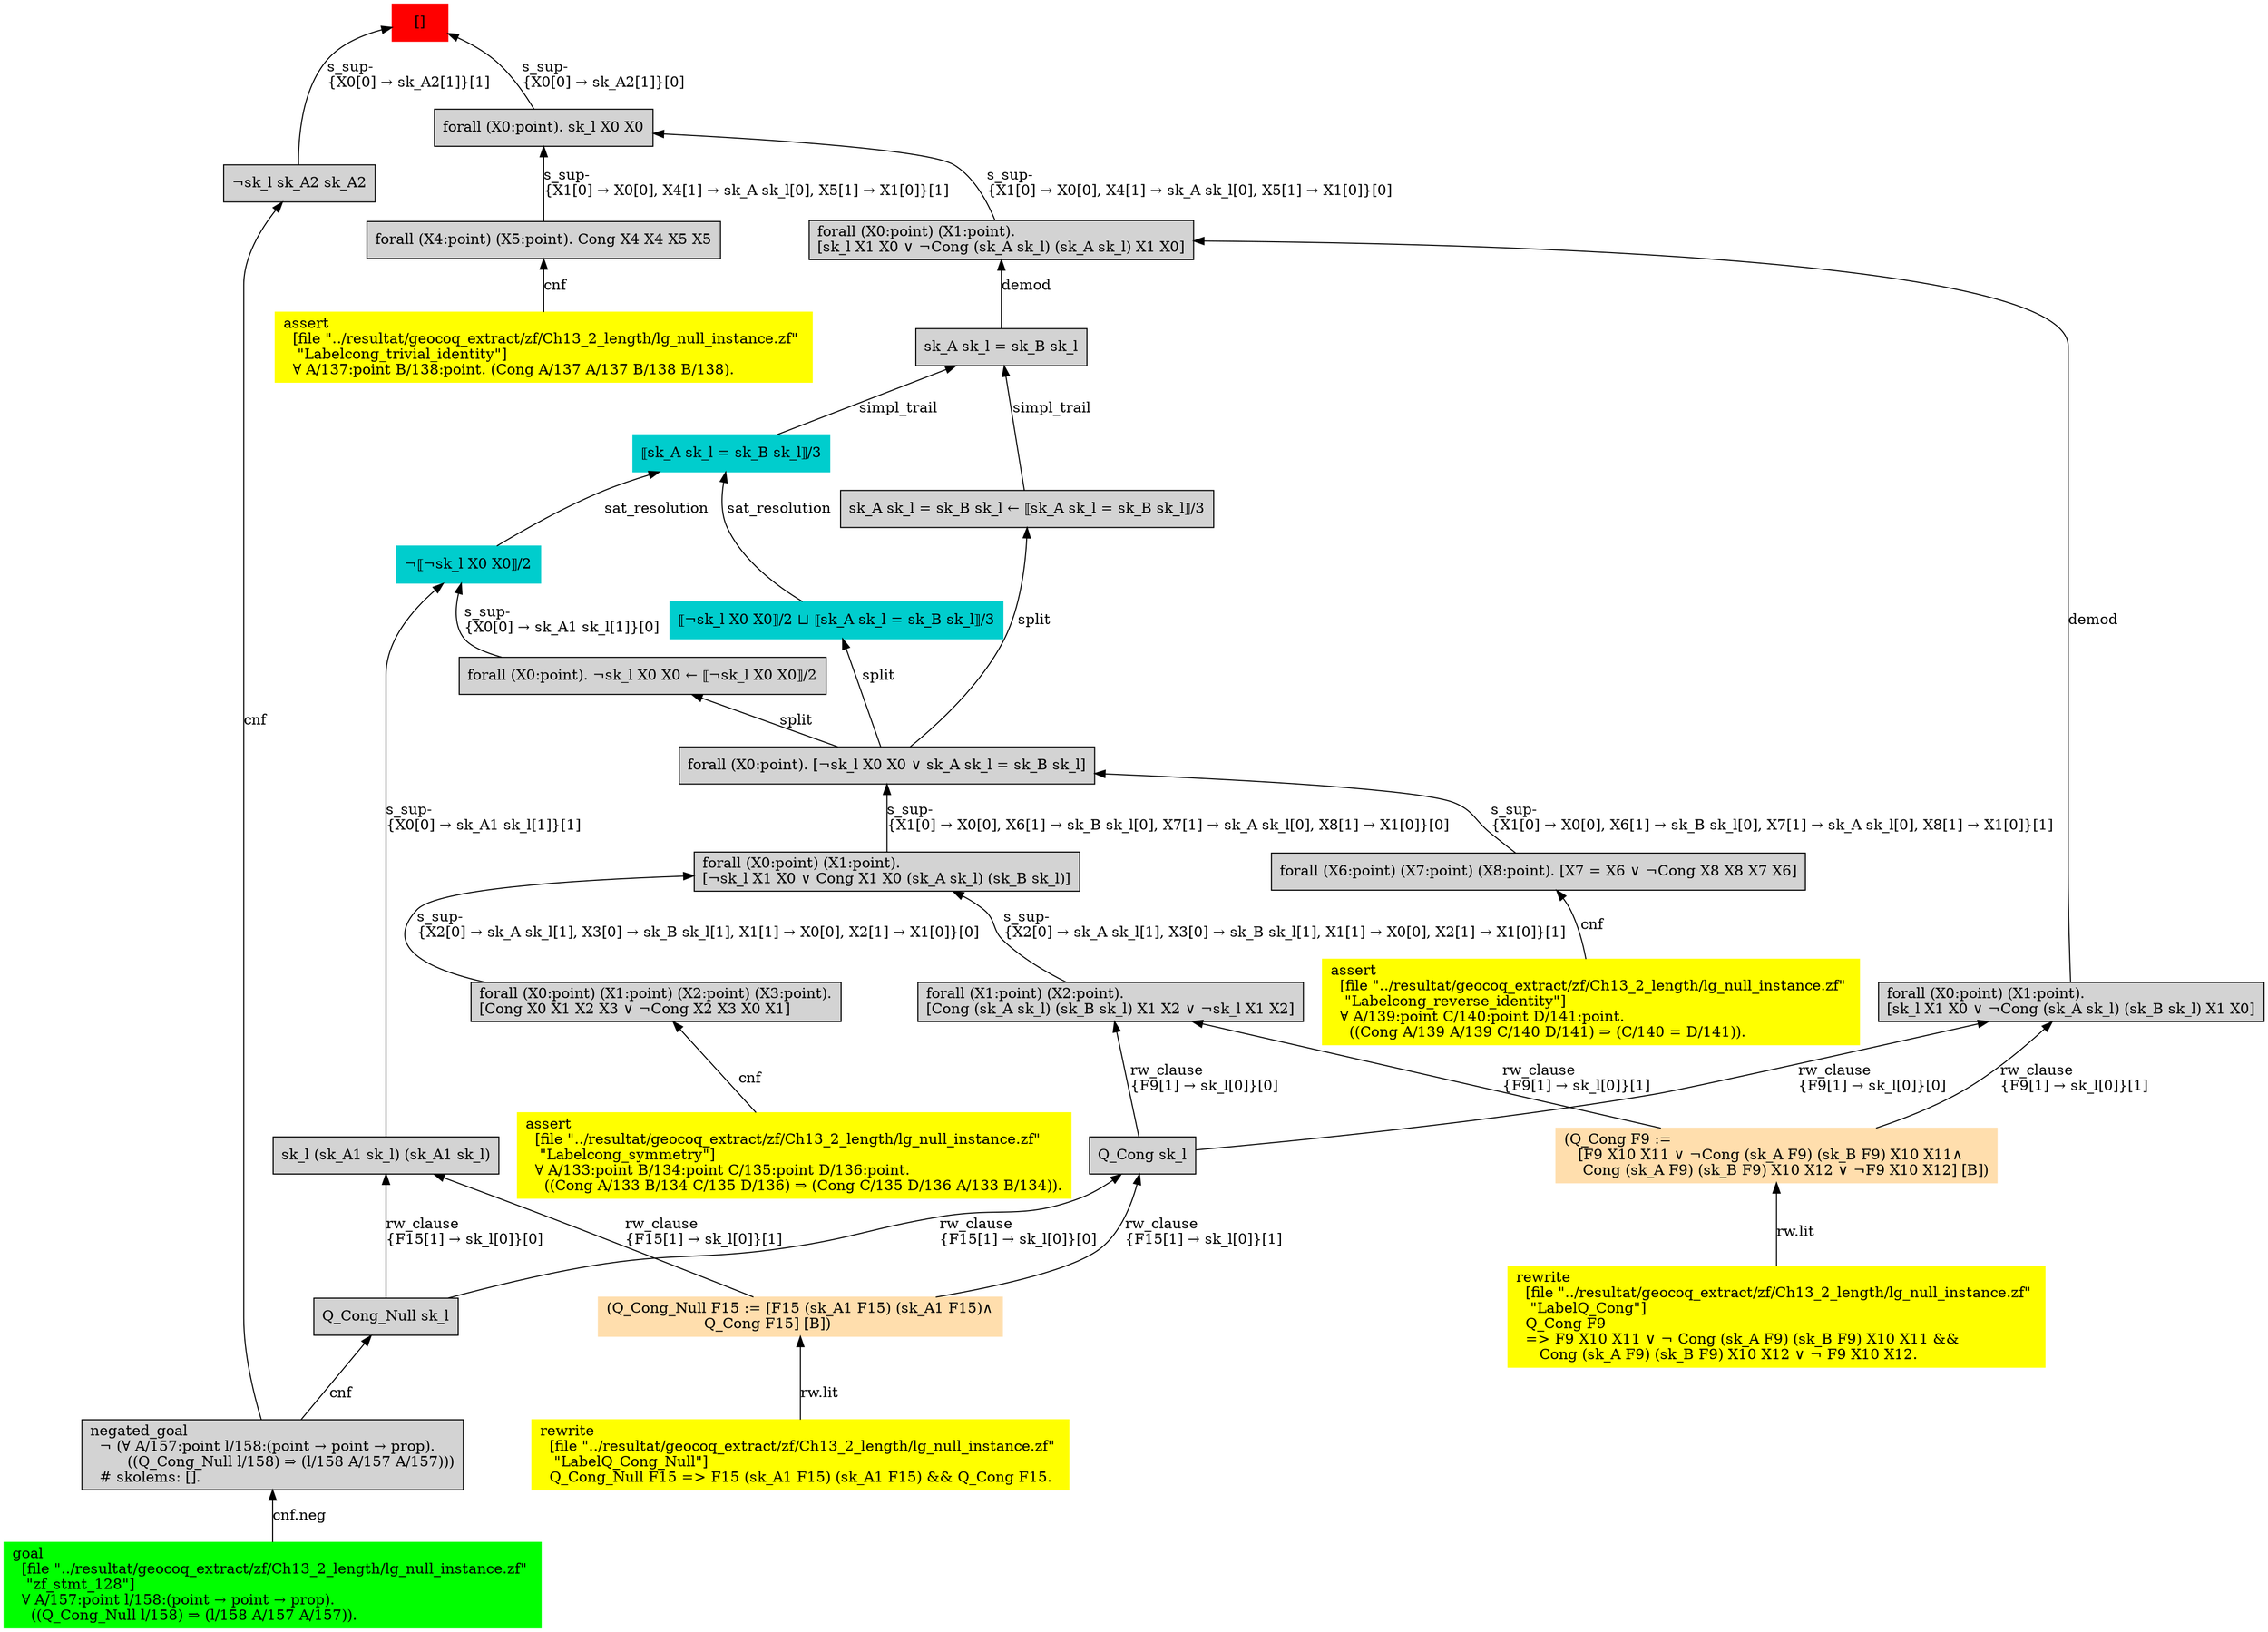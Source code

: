 digraph "unsat_graph" {
  vertex_0 [color=red, label="[]", shape=box, style=filled];
  vertex_0 -> vertex_1 [label="s_sup-\l\{X0[0] → sk_A2[1]\}[1]\l", dir="back"];
  vertex_1 [shape=box, label="¬sk_l sk_A2 sk_A2\l", style=filled];
  vertex_1 -> vertex_2 [label="cnf", dir="back"];
  vertex_2 [shape=box, label="negated_goal\l  ¬ (∀ A/157:point l/158:(point → point → prop).\l        ((Q_Cong_Null l/158) ⇒ (l/158 A/157 A/157)))\l  # skolems: [].\l", style=filled];
  vertex_2 -> vertex_3 [label="cnf.neg", dir="back"];
  vertex_3 [color=green, shape=box, label="goal\l  [file \"../resultat/geocoq_extract/zf/Ch13_2_length/lg_null_instance.zf\" \l   \"zf_stmt_128\"]\l  ∀ A/157:point l/158:(point → point → prop).\l    ((Q_Cong_Null l/158) ⇒ (l/158 A/157 A/157)).\l", style=filled];
  vertex_0 -> vertex_4 [label="s_sup-\l\{X0[0] → sk_A2[1]\}[0]\l", dir="back"];
  vertex_4 [shape=box, label="forall (X0:point). sk_l X0 X0\l", style=filled];
  vertex_4 -> vertex_5 [label="s_sup-\l\{X1[0] → X0[0], X4[1] → sk_A sk_l[0], X5[1] → X1[0]\}[0]\l", dir="back"];
  vertex_5 [shape=box, label="forall (X0:point) (X1:point).\l[sk_l X1 X0 ∨ ¬Cong (sk_A sk_l) (sk_A sk_l) X1 X0]\l", style=filled];
  vertex_5 -> vertex_6 [label="demod", dir="back"];
  vertex_6 [shape=box, label="sk_A sk_l = sk_B sk_l\l", style=filled];
  vertex_6 -> vertex_7 [label="simpl_trail", dir="back"];
  vertex_7 [color=cyan3, shape=box, label="⟦sk_A sk_l = sk_B sk_l⟧/3\l", style=filled];
  vertex_7 -> vertex_8 [label="sat_resolution", dir="back"];
  vertex_8 [color=cyan3, shape=box, label="¬⟦¬sk_l X0 X0⟧/2\l", style=filled];
  vertex_8 -> vertex_9 [label="s_sup-\l\{X0[0] → sk_A1 sk_l[1]\}[0]\l", dir="back"];
  vertex_9 [shape=box, label="forall (X0:point). ¬sk_l X0 X0 ← ⟦¬sk_l X0 X0⟧/2\l", style=filled];
  vertex_9 -> vertex_10 [label="split", dir="back"];
  vertex_10 [shape=box, label="forall (X0:point). [¬sk_l X0 X0 ∨ sk_A sk_l = sk_B sk_l]\l", style=filled];
  vertex_10 -> vertex_11 [label="s_sup-\l\{X1[0] → X0[0], X6[1] → sk_B sk_l[0], X7[1] → sk_A sk_l[0], X8[1] → X1[0]\}[1]\l", dir="back"];
  vertex_11 [shape=box, label="forall (X6:point) (X7:point) (X8:point). [X7 = X6 ∨ ¬Cong X8 X8 X7 X6]\l", style=filled];
  vertex_11 -> vertex_12 [label="cnf", dir="back"];
  vertex_12 [color=yellow, shape=box, label="assert\l  [file \"../resultat/geocoq_extract/zf/Ch13_2_length/lg_null_instance.zf\" \l   \"Labelcong_reverse_identity\"]\l  ∀ A/139:point C/140:point D/141:point.\l    ((Cong A/139 A/139 C/140 D/141) ⇒ (C/140 = D/141)).\l", style=filled];
  vertex_10 -> vertex_13 [label="s_sup-\l\{X1[0] → X0[0], X6[1] → sk_B sk_l[0], X7[1] → sk_A sk_l[0], X8[1] → X1[0]\}[0]\l", dir="back"];
  vertex_13 [shape=box, label="forall (X0:point) (X1:point).\l[¬sk_l X1 X0 ∨ Cong X1 X0 (sk_A sk_l) (sk_B sk_l)]\l", style=filled];
  vertex_13 -> vertex_14 [label="s_sup-\l\{X2[0] → sk_A sk_l[1], X3[0] → sk_B sk_l[1], X1[1] → X0[0], X2[1] → X1[0]\}[0]\l", dir="back"];
  vertex_14 [shape=box, label="forall (X0:point) (X1:point) (X2:point) (X3:point).\l[Cong X0 X1 X2 X3 ∨ ¬Cong X2 X3 X0 X1]\l", style=filled];
  vertex_14 -> vertex_15 [label="cnf", dir="back"];
  vertex_15 [color=yellow, shape=box, label="assert\l  [file \"../resultat/geocoq_extract/zf/Ch13_2_length/lg_null_instance.zf\" \l   \"Labelcong_symmetry\"]\l  ∀ A/133:point B/134:point C/135:point D/136:point.\l    ((Cong A/133 B/134 C/135 D/136) ⇒ (Cong C/135 D/136 A/133 B/134)).\l", style=filled];
  vertex_13 -> vertex_16 [label="s_sup-\l\{X2[0] → sk_A sk_l[1], X3[0] → sk_B sk_l[1], X1[1] → X0[0], X2[1] → X1[0]\}[1]\l", dir="back"];
  vertex_16 [shape=box, label="forall (X1:point) (X2:point).\l[Cong (sk_A sk_l) (sk_B sk_l) X1 X2 ∨ ¬sk_l X1 X2]\l", style=filled];
  vertex_16 -> vertex_17 [label="rw_clause\l\{F9[1] → sk_l[0]\}[1]\l", dir="back"];
  vertex_17 [color=navajowhite, shape=box, label="(Q_Cong F9 :=\l   [F9 X10 X11 ∨ ¬Cong (sk_A F9) (sk_B F9) X10 X11∧\l    Cong (sk_A F9) (sk_B F9) X10 X12 ∨ ¬F9 X10 X12] [B])\l", style=filled];
  vertex_17 -> vertex_18 [label="rw.lit", dir="back"];
  vertex_18 [color=yellow, shape=box, label="rewrite\l  [file \"../resultat/geocoq_extract/zf/Ch13_2_length/lg_null_instance.zf\" \l   \"LabelQ_Cong\"]\l  Q_Cong F9\l  =\> F9 X10 X11 ∨ ¬ Cong (sk_A F9) (sk_B F9) X10 X11 && \l     Cong (sk_A F9) (sk_B F9) X10 X12 ∨ ¬ F9 X10 X12.\l", style=filled];
  vertex_16 -> vertex_19 [label="rw_clause\l\{F9[1] → sk_l[0]\}[0]\l", dir="back"];
  vertex_19 [shape=box, label="Q_Cong sk_l\l", style=filled];
  vertex_19 -> vertex_20 [label="rw_clause\l\{F15[1] → sk_l[0]\}[1]\l", dir="back"];
  vertex_20 [color=navajowhite, shape=box, label="(Q_Cong_Null F15 := [F15 (sk_A1 F15) (sk_A1 F15)∧\l                     Q_Cong F15] [B])\l", style=filled];
  vertex_20 -> vertex_21 [label="rw.lit", dir="back"];
  vertex_21 [color=yellow, shape=box, label="rewrite\l  [file \"../resultat/geocoq_extract/zf/Ch13_2_length/lg_null_instance.zf\" \l   \"LabelQ_Cong_Null\"]\l  Q_Cong_Null F15 =\> F15 (sk_A1 F15) (sk_A1 F15) && Q_Cong F15.\l", style=filled];
  vertex_19 -> vertex_22 [label="rw_clause\l\{F15[1] → sk_l[0]\}[0]\l", dir="back"];
  vertex_22 [shape=box, label="Q_Cong_Null sk_l\l", style=filled];
  vertex_22 -> vertex_2 [label="cnf", dir="back"];
  vertex_8 -> vertex_23 [label="s_sup-\l\{X0[0] → sk_A1 sk_l[1]\}[1]\l", dir="back"];
  vertex_23 [shape=box, label="sk_l (sk_A1 sk_l) (sk_A1 sk_l)\l", style=filled];
  vertex_23 -> vertex_20 [label="rw_clause\l\{F15[1] → sk_l[0]\}[1]\l", dir="back"];
  vertex_23 -> vertex_22 [label="rw_clause\l\{F15[1] → sk_l[0]\}[0]\l", dir="back"];
  vertex_7 -> vertex_24 [label="sat_resolution", dir="back"];
  vertex_24 [color=cyan3, shape=box, label="⟦¬sk_l X0 X0⟧/2 ⊔ ⟦sk_A sk_l = sk_B sk_l⟧/3\l", style=filled];
  vertex_24 -> vertex_10 [label="split", dir="back"];
  vertex_6 -> vertex_25 [label="simpl_trail", dir="back"];
  vertex_25 [shape=box, label="sk_A sk_l = sk_B sk_l ← ⟦sk_A sk_l = sk_B sk_l⟧/3\l", style=filled];
  vertex_25 -> vertex_10 [label="split", dir="back"];
  vertex_5 -> vertex_26 [label="demod", dir="back"];
  vertex_26 [shape=box, label="forall (X0:point) (X1:point).\l[sk_l X1 X0 ∨ ¬Cong (sk_A sk_l) (sk_B sk_l) X1 X0]\l", style=filled];
  vertex_26 -> vertex_17 [label="rw_clause\l\{F9[1] → sk_l[0]\}[1]\l", dir="back"];
  vertex_26 -> vertex_19 [label="rw_clause\l\{F9[1] → sk_l[0]\}[0]\l", dir="back"];
  vertex_4 -> vertex_27 [label="s_sup-\l\{X1[0] → X0[0], X4[1] → sk_A sk_l[0], X5[1] → X1[0]\}[1]\l", dir="back"];
  vertex_27 [shape=box, label="forall (X4:point) (X5:point). Cong X4 X4 X5 X5\l", style=filled];
  vertex_27 -> vertex_28 [label="cnf", dir="back"];
  vertex_28 [color=yellow, shape=box, label="assert\l  [file \"../resultat/geocoq_extract/zf/Ch13_2_length/lg_null_instance.zf\" \l   \"Labelcong_trivial_identity\"]\l  ∀ A/137:point B/138:point. (Cong A/137 A/137 B/138 B/138).\l", style=filled];
  }


